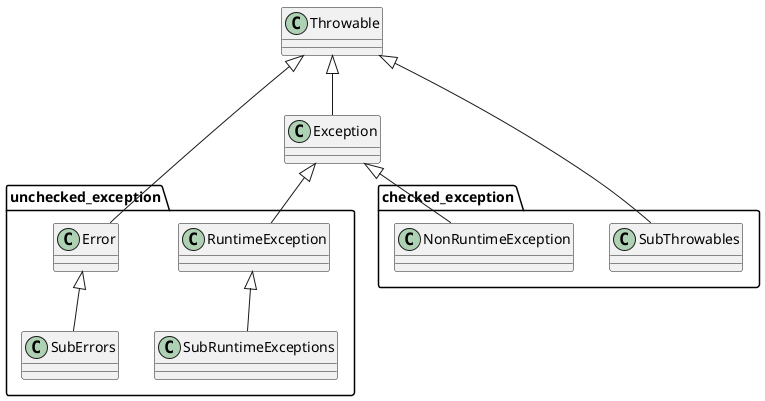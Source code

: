 @startuml

class Throwable

Throwable <|-- Exception
namespace unchecked_exception {
.Throwable <|-- Error
.Exception <|-- RuntimeException
Error <|-- SubErrors
RuntimeException <|-- SubRuntimeExceptions
}

namespace checked_exception {
.Throwable <|-- SubThrowables
.Exception <|-- NonRuntimeException
}


@enduml
